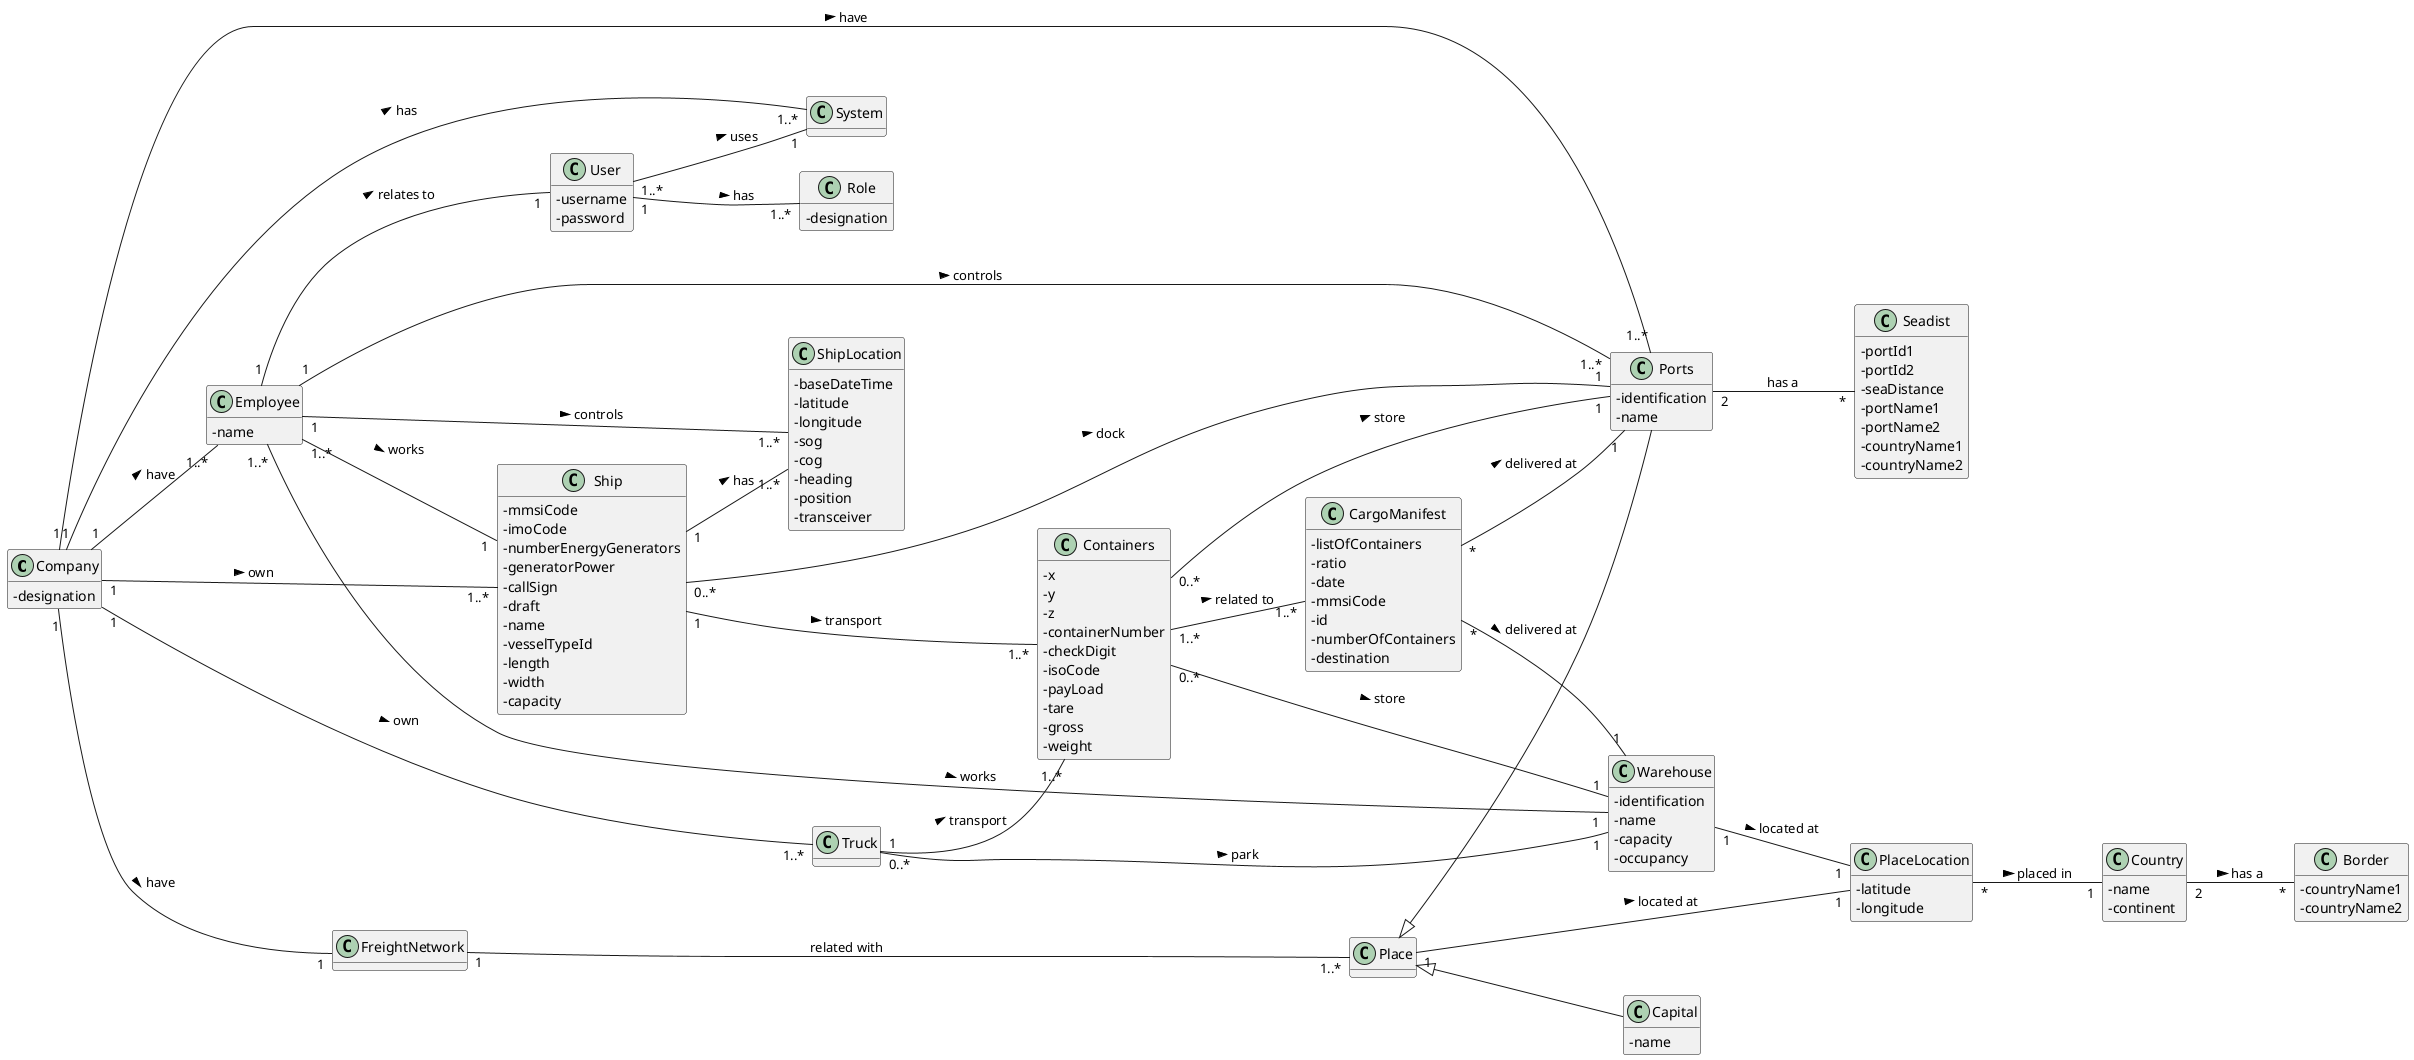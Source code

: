 @startuml
'https://plantuml.com/class-diagram

hide methods
left to right direction
skinparam classAttributeIconSize 0

class Company {
-designation
}

class Employee {
-name
}

class Containers {
-x
-y
-z
-containerNumber
-checkDigit
-isoCode
-payLoad
-tare
-gross
-weight
}

class CargoManifest {
-listOfContainers
-ratio
-date
-mmsiCode
-id
-numberOfContainers
-destination
}

class Ship {
-mmsiCode
-imoCode
-numberEnergyGenerators
-generatorPower
-callSign
-draft
-name
-vesselTypeId
-length
-width
-capacity
}



class Ports {
-identification
-name
}

class Truck {

}

class Warehouse {
-identification
-name
-capacity
-occupancy
}

class Country {
-name
-continent
}

class PlaceLocation {
-latitude
-longitude
}

class ShipLocation {
-baseDateTime
-latitude
-longitude
-sog
-cog
-heading
-position
-transceiver
}

class User{
-username
-password
}

class Role{
-designation
}

class Capital{
-name
}

class Place {

}

class Border {
-countryName1
-countryName2
}

class FreightNetwork {
}

class Seadist {
-portId1
-portId2
-seaDistance
-portName1
-portName2
-countryName1
-countryName2
}

CargoManifest "*" -- "1" Ports : delivered at >
CargoManifest "*" -- "1" Warehouse : delivered at >

Company "1"--"1..*" Ship: own >
Company "1" - "1..*" System : has >
Company "1"--"1..*" Employee: have >
Company "1"--"1..*" Truck: own >
Company "1"--"1..*" Ports: have >
Company "1"--"1" FreightNetwork: have >

Containers "1..*"--"1..*" CargoManifest: related to >
Containers "0..*"--"1" Ports: store >
Containers "0..*"--"1" Warehouse: store >

Country "2" -- "*" Border : has a >

Place <|-- Ports
Place <|-- Capital

PlaceLocation "*" -- "1" Country : placed in >

Place "1" -- "1" PlaceLocation : located at >

Ship "1"---"1..*" Containers : transport >
Ship "0..*"--"1" Ports: dock >
Ship "1" -- "1..*" ShipLocation : has >

Employee "1" --- "1..*" ShipLocation : controls >
Employee "1" -- "1" User : relates to >
Employee "1" --- "1..*" Ports : controls >
Employee "1..*" ------ "1" Warehouse : works >
Employee "1..*" -- "1" Ship : works >

Truck "1"--"1..*" Containers : transport >
Truck "0..*"--"1" Warehouse: park >

User "1..*" -- "1" System : uses >
User "1" -- "1..*" Role : has >

Warehouse "1" -- "1" PlaceLocation : located at >
FreightNetwork "1" -- "1..*" Place : related with

Ports "2"--"*" Seadist: has a


@enduml
